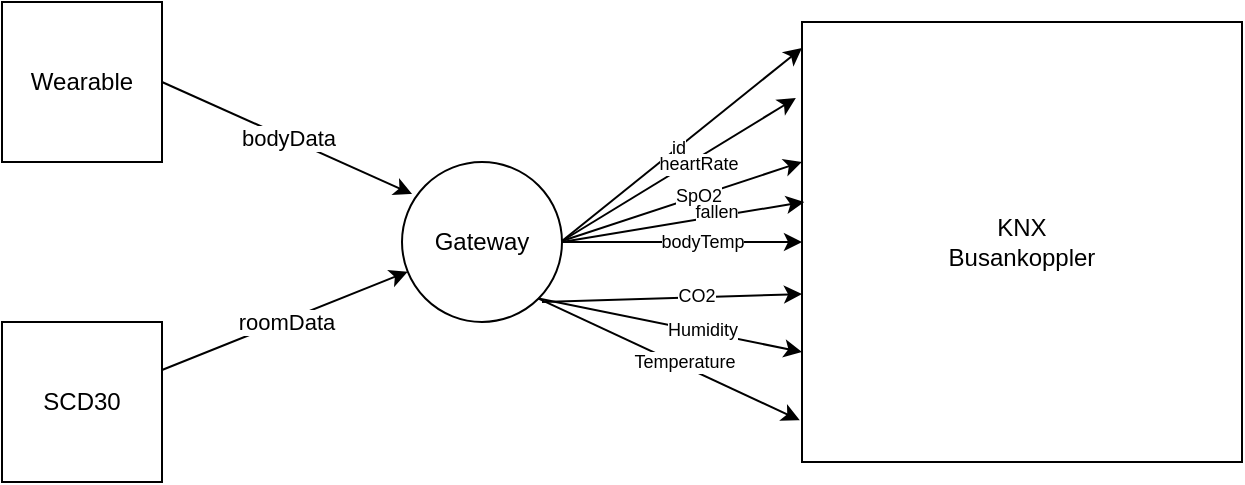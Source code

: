 <mxfile version="16.4.0" type="device"><diagram id="HV5XlnHbKqSDtmGMY_bK" name="Page-1"><mxGraphModel dx="1426" dy="905" grid="1" gridSize="10" guides="1" tooltips="1" connect="1" arrows="1" fold="1" page="1" pageScale="1" pageWidth="827" pageHeight="1169" math="0" shadow="0"><root><mxCell id="0"/><mxCell id="1" parent="0"/><mxCell id="C6iREvH7pULH4FkmjT4E-1" value="Wearable" style="whiteSpace=wrap;html=1;aspect=fixed;" vertex="1" parent="1"><mxGeometry x="160" y="120" width="80" height="80" as="geometry"/></mxCell><mxCell id="C6iREvH7pULH4FkmjT4E-2" value="SCD30" style="whiteSpace=wrap;html=1;aspect=fixed;" vertex="1" parent="1"><mxGeometry x="160" y="280" width="80" height="80" as="geometry"/></mxCell><mxCell id="C6iREvH7pULH4FkmjT4E-3" value="KNX&lt;br&gt;Busankoppler" style="whiteSpace=wrap;html=1;aspect=fixed;" vertex="1" parent="1"><mxGeometry x="560" y="130" width="220" height="220" as="geometry"/></mxCell><mxCell id="C6iREvH7pULH4FkmjT4E-4" value="Gateway" style="ellipse;whiteSpace=wrap;html=1;aspect=fixed;" vertex="1" parent="1"><mxGeometry x="360" y="200" width="80" height="80" as="geometry"/></mxCell><mxCell id="C6iREvH7pULH4FkmjT4E-8" value="" style="endArrow=classic;html=1;rounded=0;entryX=0.063;entryY=0.2;entryDx=0;entryDy=0;entryPerimeter=0;" edge="1" parent="1" target="C6iREvH7pULH4FkmjT4E-4"><mxGeometry relative="1" as="geometry"><mxPoint x="240" y="160" as="sourcePoint"/><mxPoint x="340" y="160" as="targetPoint"/></mxGeometry></mxCell><mxCell id="C6iREvH7pULH4FkmjT4E-9" value="bodyData" style="edgeLabel;resizable=0;html=1;align=center;verticalAlign=middle;" connectable="0" vertex="1" parent="C6iREvH7pULH4FkmjT4E-8"><mxGeometry relative="1" as="geometry"/></mxCell><mxCell id="C6iREvH7pULH4FkmjT4E-10" value="" style="endArrow=classic;html=1;rounded=0;" edge="1" parent="1" source="C6iREvH7pULH4FkmjT4E-2" target="C6iREvH7pULH4FkmjT4E-4"><mxGeometry relative="1" as="geometry"><mxPoint x="240" y="320" as="sourcePoint"/><mxPoint x="340" y="320" as="targetPoint"/></mxGeometry></mxCell><mxCell id="C6iREvH7pULH4FkmjT4E-11" value="roomData" style="edgeLabel;resizable=0;html=1;align=center;verticalAlign=middle;" connectable="0" vertex="1" parent="C6iREvH7pULH4FkmjT4E-10"><mxGeometry relative="1" as="geometry"/></mxCell><mxCell id="C6iREvH7pULH4FkmjT4E-90" value="" style="endArrow=classic;html=1;rounded=0;entryX=0;entryY=0.059;entryDx=0;entryDy=0;entryPerimeter=0;" edge="1" parent="1" target="C6iREvH7pULH4FkmjT4E-3"><mxGeometry width="50" height="50" relative="1" as="geometry"><mxPoint x="440" y="239.5" as="sourcePoint"/><mxPoint x="560" y="170" as="targetPoint"/></mxGeometry></mxCell><mxCell id="C6iREvH7pULH4FkmjT4E-91" value="id" style="edgeLabel;html=1;align=center;verticalAlign=middle;resizable=0;points=[];fontSize=9;" vertex="1" connectable="0" parent="C6iREvH7pULH4FkmjT4E-90"><mxGeometry x="-0.034" relative="1" as="geometry"><mxPoint as="offset"/></mxGeometry></mxCell><mxCell id="C6iREvH7pULH4FkmjT4E-92" value="" style="endArrow=classic;html=1;rounded=0;entryX=-0.014;entryY=0.173;entryDx=0;entryDy=0;entryPerimeter=0;" edge="1" parent="1" target="C6iREvH7pULH4FkmjT4E-3"><mxGeometry width="50" height="50" relative="1" as="geometry"><mxPoint x="440" y="239.5" as="sourcePoint"/><mxPoint x="560" y="200" as="targetPoint"/></mxGeometry></mxCell><mxCell id="C6iREvH7pULH4FkmjT4E-93" value="heartRate" style="edgeLabel;html=1;align=center;verticalAlign=middle;resizable=0;points=[];fontSize=9;" vertex="1" connectable="0" parent="C6iREvH7pULH4FkmjT4E-92"><mxGeometry x="-0.001" y="3" relative="1" as="geometry"><mxPoint x="11" as="offset"/></mxGeometry></mxCell><mxCell id="C6iREvH7pULH4FkmjT4E-94" value="" style="endArrow=classic;html=1;rounded=0;entryX=0;entryY=0.318;entryDx=0;entryDy=0;entryPerimeter=0;" edge="1" parent="1" target="C6iREvH7pULH4FkmjT4E-3"><mxGeometry width="50" height="50" relative="1" as="geometry"><mxPoint x="440" y="239.5" as="sourcePoint"/><mxPoint x="560" y="230" as="targetPoint"/></mxGeometry></mxCell><mxCell id="C6iREvH7pULH4FkmjT4E-95" value="SpO2" style="edgeLabel;html=1;align=center;verticalAlign=middle;resizable=0;points=[];fontSize=9;" vertex="1" connectable="0" parent="C6iREvH7pULH4FkmjT4E-94"><mxGeometry x="0.134" relative="1" as="geometry"><mxPoint as="offset"/></mxGeometry></mxCell><mxCell id="C6iREvH7pULH4FkmjT4E-96" value="" style="endArrow=classic;html=1;rounded=0;entryX=0.005;entryY=0.409;entryDx=0;entryDy=0;entryPerimeter=0;" edge="1" parent="1" target="C6iREvH7pULH4FkmjT4E-3"><mxGeometry width="50" height="50" relative="1" as="geometry"><mxPoint x="440" y="240" as="sourcePoint"/><mxPoint x="560" y="260" as="targetPoint"/></mxGeometry></mxCell><mxCell id="C6iREvH7pULH4FkmjT4E-97" value="fallen" style="edgeLabel;html=1;align=center;verticalAlign=middle;resizable=0;points=[];fontSize=9;" vertex="1" connectable="0" parent="C6iREvH7pULH4FkmjT4E-96"><mxGeometry x="0.278" y="2" relative="1" as="geometry"><mxPoint as="offset"/></mxGeometry></mxCell><mxCell id="C6iREvH7pULH4FkmjT4E-98" value="" style="endArrow=classic;html=1;rounded=0;entryX=0;entryY=0.5;entryDx=0;entryDy=0;exitX=1;exitY=0.5;exitDx=0;exitDy=0;" edge="1" parent="1" target="C6iREvH7pULH4FkmjT4E-3"><mxGeometry width="50" height="50" relative="1" as="geometry"><mxPoint x="440" y="240" as="sourcePoint"/><mxPoint x="560" y="290" as="targetPoint"/></mxGeometry></mxCell><mxCell id="C6iREvH7pULH4FkmjT4E-99" value="bodyTemp" style="edgeLabel;html=1;align=center;verticalAlign=middle;resizable=0;points=[];fontSize=9;" vertex="1" connectable="0" parent="C6iREvH7pULH4FkmjT4E-98"><mxGeometry x="0.049" relative="1" as="geometry"><mxPoint x="7" as="offset"/></mxGeometry></mxCell><mxCell id="C6iREvH7pULH4FkmjT4E-100" value="" style="endArrow=classic;html=1;rounded=0;" edge="1" parent="1"><mxGeometry width="50" height="50" relative="1" as="geometry"><mxPoint x="430" y="270" as="sourcePoint"/><mxPoint x="560" y="266" as="targetPoint"/></mxGeometry></mxCell><mxCell id="C6iREvH7pULH4FkmjT4E-101" value="CO2" style="edgeLabel;html=1;align=center;verticalAlign=middle;resizable=0;points=[];fontSize=9;" vertex="1" connectable="0" parent="C6iREvH7pULH4FkmjT4E-100"><mxGeometry x="0.187" y="1" relative="1" as="geometry"><mxPoint as="offset"/></mxGeometry></mxCell><mxCell id="C6iREvH7pULH4FkmjT4E-102" value="" style="endArrow=classic;html=1;rounded=0;entryX=0;entryY=0.75;entryDx=0;entryDy=0;exitX=1;exitY=1;exitDx=0;exitDy=0;" edge="1" parent="1" source="C6iREvH7pULH4FkmjT4E-4" target="C6iREvH7pULH4FkmjT4E-3"><mxGeometry width="50" height="50" relative="1" as="geometry"><mxPoint x="430" y="270" as="sourcePoint"/><mxPoint x="560" y="340" as="targetPoint"/></mxGeometry></mxCell><mxCell id="C6iREvH7pULH4FkmjT4E-103" value="Humidity" style="edgeLabel;html=1;align=center;verticalAlign=middle;resizable=0;points=[];fontSize=9;" vertex="1" connectable="0" parent="C6iREvH7pULH4FkmjT4E-102"><mxGeometry x="0.233" y="1" relative="1" as="geometry"><mxPoint as="offset"/></mxGeometry></mxCell><mxCell id="C6iREvH7pULH4FkmjT4E-104" value="" style="endArrow=classic;html=1;rounded=0;entryX=-0.005;entryY=0.905;entryDx=0;entryDy=0;exitX=1;exitY=1;exitDx=0;exitDy=0;entryPerimeter=0;" edge="1" parent="1" source="C6iREvH7pULH4FkmjT4E-4" target="C6iREvH7pULH4FkmjT4E-3"><mxGeometry width="50" height="50" relative="1" as="geometry"><mxPoint x="414" y="240" as="sourcePoint"/><mxPoint x="544" y="340.5" as="targetPoint"/></mxGeometry></mxCell><mxCell id="C6iREvH7pULH4FkmjT4E-105" value="Temperature" style="edgeLabel;html=1;align=center;verticalAlign=middle;resizable=0;points=[];fontSize=9;" vertex="1" connectable="0" parent="C6iREvH7pULH4FkmjT4E-104"><mxGeometry x="0.111" y="1" relative="1" as="geometry"><mxPoint y="-1" as="offset"/></mxGeometry></mxCell></root></mxGraphModel></diagram></mxfile>